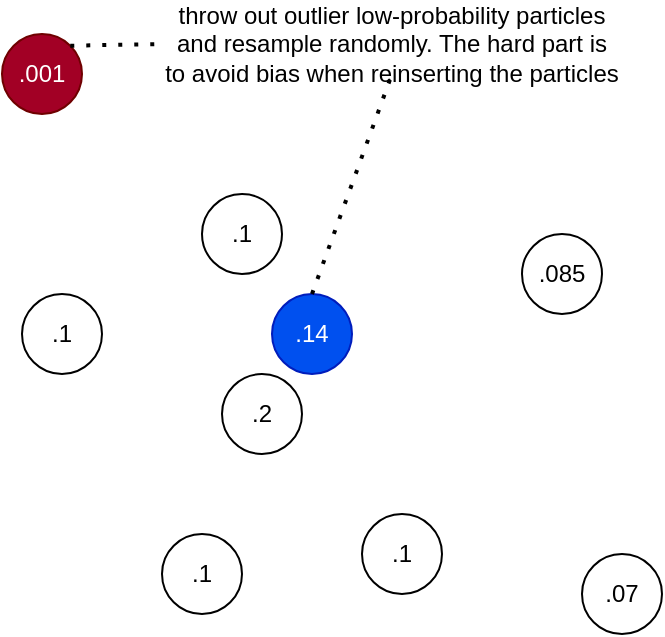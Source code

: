 <mxfile>
    <diagram id="5H9DPfgY0XqeUY1Yj9Fe" name="Page-1">
        <mxGraphModel dx="350" dy="349" grid="1" gridSize="10" guides="1" tooltips="1" connect="1" arrows="1" fold="1" page="1" pageScale="1" pageWidth="850" pageHeight="1100" math="0" shadow="0">
            <root>
                <mxCell id="0"/>
                <mxCell id="1" parent="0"/>
                <mxCell id="2" value=".1" style="ellipse;whiteSpace=wrap;html=1;aspect=fixed;" vertex="1" parent="1">
                    <mxGeometry x="40" y="150" width="40" height="40" as="geometry"/>
                </mxCell>
                <mxCell id="3" value=".1" style="ellipse;whiteSpace=wrap;html=1;aspect=fixed;" vertex="1" parent="1">
                    <mxGeometry x="130" y="100" width="40" height="40" as="geometry"/>
                </mxCell>
                <mxCell id="4" value=".2" style="ellipse;whiteSpace=wrap;html=1;aspect=fixed;" vertex="1" parent="1">
                    <mxGeometry x="140" y="190" width="40" height="40" as="geometry"/>
                </mxCell>
                <mxCell id="5" value=".1" style="ellipse;whiteSpace=wrap;html=1;aspect=fixed;" vertex="1" parent="1">
                    <mxGeometry x="110" y="270" width="40" height="40" as="geometry"/>
                </mxCell>
                <mxCell id="6" value=".1" style="ellipse;whiteSpace=wrap;html=1;aspect=fixed;" vertex="1" parent="1">
                    <mxGeometry x="210" y="260" width="40" height="40" as="geometry"/>
                </mxCell>
                <mxCell id="7" value=".001" style="ellipse;whiteSpace=wrap;html=1;aspect=fixed;fillColor=#a20025;fontColor=#ffffff;strokeColor=#6F0000;" vertex="1" parent="1">
                    <mxGeometry x="30" y="20" width="40" height="40" as="geometry"/>
                </mxCell>
                <mxCell id="8" value=".07" style="ellipse;whiteSpace=wrap;html=1;aspect=fixed;" vertex="1" parent="1">
                    <mxGeometry x="320" y="280" width="40" height="40" as="geometry"/>
                </mxCell>
                <mxCell id="9" value=".085" style="ellipse;whiteSpace=wrap;html=1;aspect=fixed;" vertex="1" parent="1">
                    <mxGeometry x="290" y="120" width="40" height="40" as="geometry"/>
                </mxCell>
                <mxCell id="10" value="throw out outlier low-probability particles and resample randomly. The hard part is to avoid bias when reinserting the particles" style="text;html=1;strokeColor=none;fillColor=none;align=center;verticalAlign=middle;whiteSpace=wrap;rounded=0;" vertex="1" parent="1">
                    <mxGeometry x="110" y="10" width="230" height="30" as="geometry"/>
                </mxCell>
                <mxCell id="11" value="" style="endArrow=none;dashed=1;html=1;dashPattern=1 3;strokeWidth=2;entryX=0;entryY=0.5;entryDx=0;entryDy=0;exitX=1;exitY=0;exitDx=0;exitDy=0;" edge="1" parent="1" source="7" target="10">
                    <mxGeometry width="50" height="50" relative="1" as="geometry">
                        <mxPoint x="160" y="180" as="sourcePoint"/>
                        <mxPoint x="210" y="130" as="targetPoint"/>
                    </mxGeometry>
                </mxCell>
                <mxCell id="12" value=".14" style="ellipse;whiteSpace=wrap;html=1;aspect=fixed;fillColor=#0050ef;fontColor=#ffffff;strokeColor=#001DBC;" vertex="1" parent="1">
                    <mxGeometry x="165" y="150" width="40" height="40" as="geometry"/>
                </mxCell>
                <mxCell id="13" value="" style="endArrow=none;dashed=1;html=1;dashPattern=1 3;strokeWidth=2;entryX=0.5;entryY=1;entryDx=0;entryDy=0;exitX=0.5;exitY=0;exitDx=0;exitDy=0;" edge="1" parent="1" source="12" target="10">
                    <mxGeometry width="50" height="50" relative="1" as="geometry">
                        <mxPoint x="180" y="120" as="sourcePoint"/>
                        <mxPoint x="230" y="70" as="targetPoint"/>
                    </mxGeometry>
                </mxCell>
            </root>
        </mxGraphModel>
    </diagram>
</mxfile>